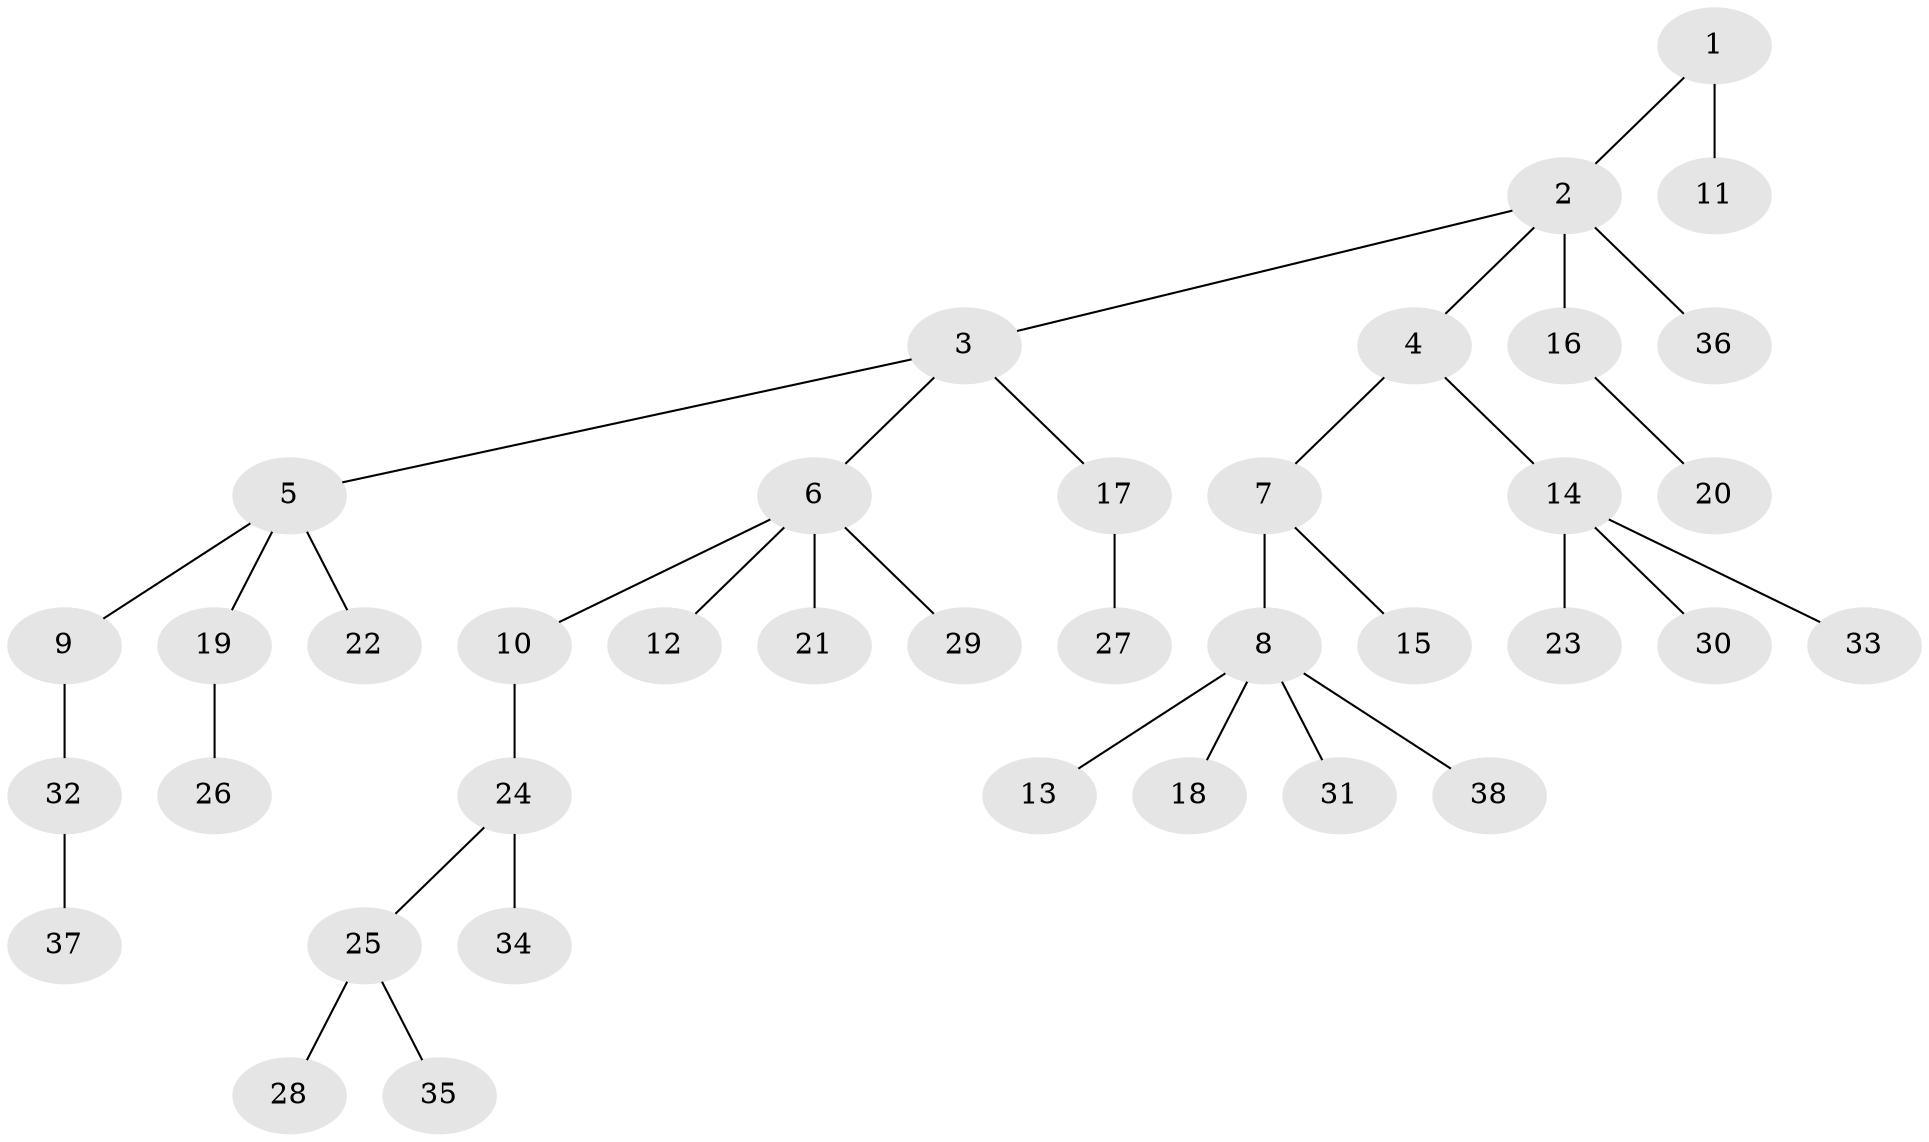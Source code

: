 // original degree distribution, {2: 0.24324324324324326, 7: 0.02702702702702703, 5: 0.04054054054054054, 4: 0.04054054054054054, 6: 0.013513513513513514, 1: 0.527027027027027, 3: 0.10810810810810811}
// Generated by graph-tools (version 1.1) at 2025/36/03/09/25 02:36:37]
// undirected, 38 vertices, 37 edges
graph export_dot {
graph [start="1"]
  node [color=gray90,style=filled];
  1;
  2;
  3;
  4;
  5;
  6;
  7;
  8;
  9;
  10;
  11;
  12;
  13;
  14;
  15;
  16;
  17;
  18;
  19;
  20;
  21;
  22;
  23;
  24;
  25;
  26;
  27;
  28;
  29;
  30;
  31;
  32;
  33;
  34;
  35;
  36;
  37;
  38;
  1 -- 2 [weight=1.0];
  1 -- 11 [weight=2.0];
  2 -- 3 [weight=1.0];
  2 -- 4 [weight=1.0];
  2 -- 16 [weight=1.0];
  2 -- 36 [weight=2.0];
  3 -- 5 [weight=1.0];
  3 -- 6 [weight=1.0];
  3 -- 17 [weight=1.0];
  4 -- 7 [weight=1.0];
  4 -- 14 [weight=1.0];
  5 -- 9 [weight=1.0];
  5 -- 19 [weight=1.0];
  5 -- 22 [weight=1.0];
  6 -- 10 [weight=1.0];
  6 -- 12 [weight=1.0];
  6 -- 21 [weight=2.0];
  6 -- 29 [weight=1.0];
  7 -- 8 [weight=3.0];
  7 -- 15 [weight=1.0];
  8 -- 13 [weight=1.0];
  8 -- 18 [weight=1.0];
  8 -- 31 [weight=1.0];
  8 -- 38 [weight=1.0];
  9 -- 32 [weight=1.0];
  10 -- 24 [weight=1.0];
  14 -- 23 [weight=1.0];
  14 -- 30 [weight=1.0];
  14 -- 33 [weight=1.0];
  16 -- 20 [weight=1.0];
  17 -- 27 [weight=2.0];
  19 -- 26 [weight=2.0];
  24 -- 25 [weight=1.0];
  24 -- 34 [weight=2.0];
  25 -- 28 [weight=1.0];
  25 -- 35 [weight=1.0];
  32 -- 37 [weight=1.0];
}
